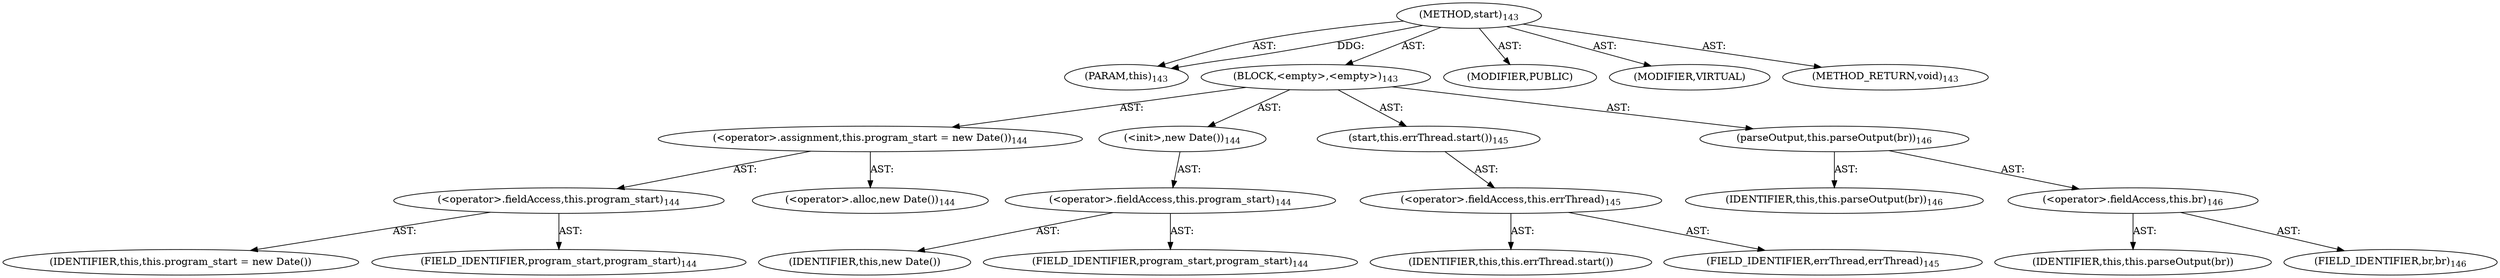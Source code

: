 digraph "start" {  
"111669149700" [label = <(METHOD,start)<SUB>143</SUB>> ]
"115964116993" [label = <(PARAM,this)<SUB>143</SUB>> ]
"25769803781" [label = <(BLOCK,&lt;empty&gt;,&lt;empty&gt;)<SUB>143</SUB>> ]
"30064771101" [label = <(&lt;operator&gt;.assignment,this.program_start = new Date())<SUB>144</SUB>> ]
"30064771102" [label = <(&lt;operator&gt;.fieldAccess,this.program_start)<SUB>144</SUB>> ]
"68719476759" [label = <(IDENTIFIER,this,this.program_start = new Date())> ]
"55834574860" [label = <(FIELD_IDENTIFIER,program_start,program_start)<SUB>144</SUB>> ]
"30064771103" [label = <(&lt;operator&gt;.alloc,new Date())<SUB>144</SUB>> ]
"30064771104" [label = <(&lt;init&gt;,new Date())<SUB>144</SUB>> ]
"30064771105" [label = <(&lt;operator&gt;.fieldAccess,this.program_start)<SUB>144</SUB>> ]
"68719476760" [label = <(IDENTIFIER,this,new Date())> ]
"55834574861" [label = <(FIELD_IDENTIFIER,program_start,program_start)<SUB>144</SUB>> ]
"30064771106" [label = <(start,this.errThread.start())<SUB>145</SUB>> ]
"30064771107" [label = <(&lt;operator&gt;.fieldAccess,this.errThread)<SUB>145</SUB>> ]
"68719476761" [label = <(IDENTIFIER,this,this.errThread.start())> ]
"55834574862" [label = <(FIELD_IDENTIFIER,errThread,errThread)<SUB>145</SUB>> ]
"30064771108" [label = <(parseOutput,this.parseOutput(br))<SUB>146</SUB>> ]
"68719476737" [label = <(IDENTIFIER,this,this.parseOutput(br))<SUB>146</SUB>> ]
"30064771109" [label = <(&lt;operator&gt;.fieldAccess,this.br)<SUB>146</SUB>> ]
"68719476762" [label = <(IDENTIFIER,this,this.parseOutput(br))> ]
"55834574863" [label = <(FIELD_IDENTIFIER,br,br)<SUB>146</SUB>> ]
"133143986190" [label = <(MODIFIER,PUBLIC)> ]
"133143986191" [label = <(MODIFIER,VIRTUAL)> ]
"128849018884" [label = <(METHOD_RETURN,void)<SUB>143</SUB>> ]
  "111669149700" -> "115964116993"  [ label = "AST: "] 
  "111669149700" -> "25769803781"  [ label = "AST: "] 
  "111669149700" -> "133143986190"  [ label = "AST: "] 
  "111669149700" -> "133143986191"  [ label = "AST: "] 
  "111669149700" -> "128849018884"  [ label = "AST: "] 
  "25769803781" -> "30064771101"  [ label = "AST: "] 
  "25769803781" -> "30064771104"  [ label = "AST: "] 
  "25769803781" -> "30064771106"  [ label = "AST: "] 
  "25769803781" -> "30064771108"  [ label = "AST: "] 
  "30064771101" -> "30064771102"  [ label = "AST: "] 
  "30064771101" -> "30064771103"  [ label = "AST: "] 
  "30064771102" -> "68719476759"  [ label = "AST: "] 
  "30064771102" -> "55834574860"  [ label = "AST: "] 
  "30064771104" -> "30064771105"  [ label = "AST: "] 
  "30064771105" -> "68719476760"  [ label = "AST: "] 
  "30064771105" -> "55834574861"  [ label = "AST: "] 
  "30064771106" -> "30064771107"  [ label = "AST: "] 
  "30064771107" -> "68719476761"  [ label = "AST: "] 
  "30064771107" -> "55834574862"  [ label = "AST: "] 
  "30064771108" -> "68719476737"  [ label = "AST: "] 
  "30064771108" -> "30064771109"  [ label = "AST: "] 
  "30064771109" -> "68719476762"  [ label = "AST: "] 
  "30064771109" -> "55834574863"  [ label = "AST: "] 
  "111669149700" -> "115964116993"  [ label = "DDG: "] 
}
